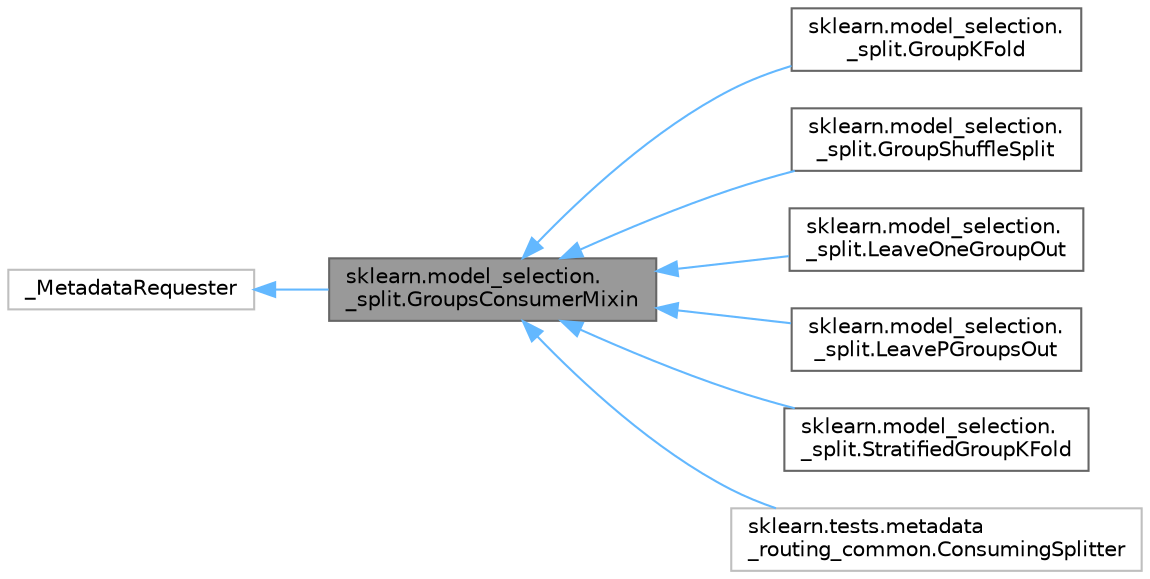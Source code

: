 digraph "sklearn.model_selection._split.GroupsConsumerMixin"
{
 // LATEX_PDF_SIZE
  bgcolor="transparent";
  edge [fontname=Helvetica,fontsize=10,labelfontname=Helvetica,labelfontsize=10];
  node [fontname=Helvetica,fontsize=10,shape=box,height=0.2,width=0.4];
  rankdir="LR";
  Node1 [id="Node000001",label="sklearn.model_selection.\l_split.GroupsConsumerMixin",height=0.2,width=0.4,color="gray40", fillcolor="grey60", style="filled", fontcolor="black",tooltip=" "];
  Node2 -> Node1 [id="edge1_Node000001_Node000002",dir="back",color="steelblue1",style="solid",tooltip=" "];
  Node2 [id="Node000002",label="_MetadataRequester",height=0.2,width=0.4,color="grey75", fillcolor="white", style="filled",URL="$d9/dc5/class__MetadataRequester.html",tooltip=" "];
  Node1 -> Node3 [id="edge2_Node000001_Node000003",dir="back",color="steelblue1",style="solid",tooltip=" "];
  Node3 [id="Node000003",label="sklearn.model_selection.\l_split.GroupKFold",height=0.2,width=0.4,color="gray40", fillcolor="white", style="filled",URL="$d2/d39/classsklearn_1_1model__selection_1_1__split_1_1GroupKFold.html",tooltip=" "];
  Node1 -> Node4 [id="edge3_Node000001_Node000004",dir="back",color="steelblue1",style="solid",tooltip=" "];
  Node4 [id="Node000004",label="sklearn.model_selection.\l_split.GroupShuffleSplit",height=0.2,width=0.4,color="gray40", fillcolor="white", style="filled",URL="$dc/dbf/classsklearn_1_1model__selection_1_1__split_1_1GroupShuffleSplit.html",tooltip=" "];
  Node1 -> Node5 [id="edge4_Node000001_Node000005",dir="back",color="steelblue1",style="solid",tooltip=" "];
  Node5 [id="Node000005",label="sklearn.model_selection.\l_split.LeaveOneGroupOut",height=0.2,width=0.4,color="gray40", fillcolor="white", style="filled",URL="$da/d8c/classsklearn_1_1model__selection_1_1__split_1_1LeaveOneGroupOut.html",tooltip=" "];
  Node1 -> Node6 [id="edge5_Node000001_Node000006",dir="back",color="steelblue1",style="solid",tooltip=" "];
  Node6 [id="Node000006",label="sklearn.model_selection.\l_split.LeavePGroupsOut",height=0.2,width=0.4,color="gray40", fillcolor="white", style="filled",URL="$de/d86/classsklearn_1_1model__selection_1_1__split_1_1LeavePGroupsOut.html",tooltip=" "];
  Node1 -> Node7 [id="edge6_Node000001_Node000007",dir="back",color="steelblue1",style="solid",tooltip=" "];
  Node7 [id="Node000007",label="sklearn.model_selection.\l_split.StratifiedGroupKFold",height=0.2,width=0.4,color="gray40", fillcolor="white", style="filled",URL="$d3/dc5/classsklearn_1_1model__selection_1_1__split_1_1StratifiedGroupKFold.html",tooltip=" "];
  Node1 -> Node8 [id="edge7_Node000001_Node000008",dir="back",color="steelblue1",style="solid",tooltip=" "];
  Node8 [id="Node000008",label="sklearn.tests.metadata\l_routing_common.ConsumingSplitter",height=0.2,width=0.4,color="grey75", fillcolor="white", style="filled",URL="$d9/d1b/classsklearn_1_1tests_1_1metadata__routing__common_1_1ConsumingSplitter.html",tooltip=" "];
}
